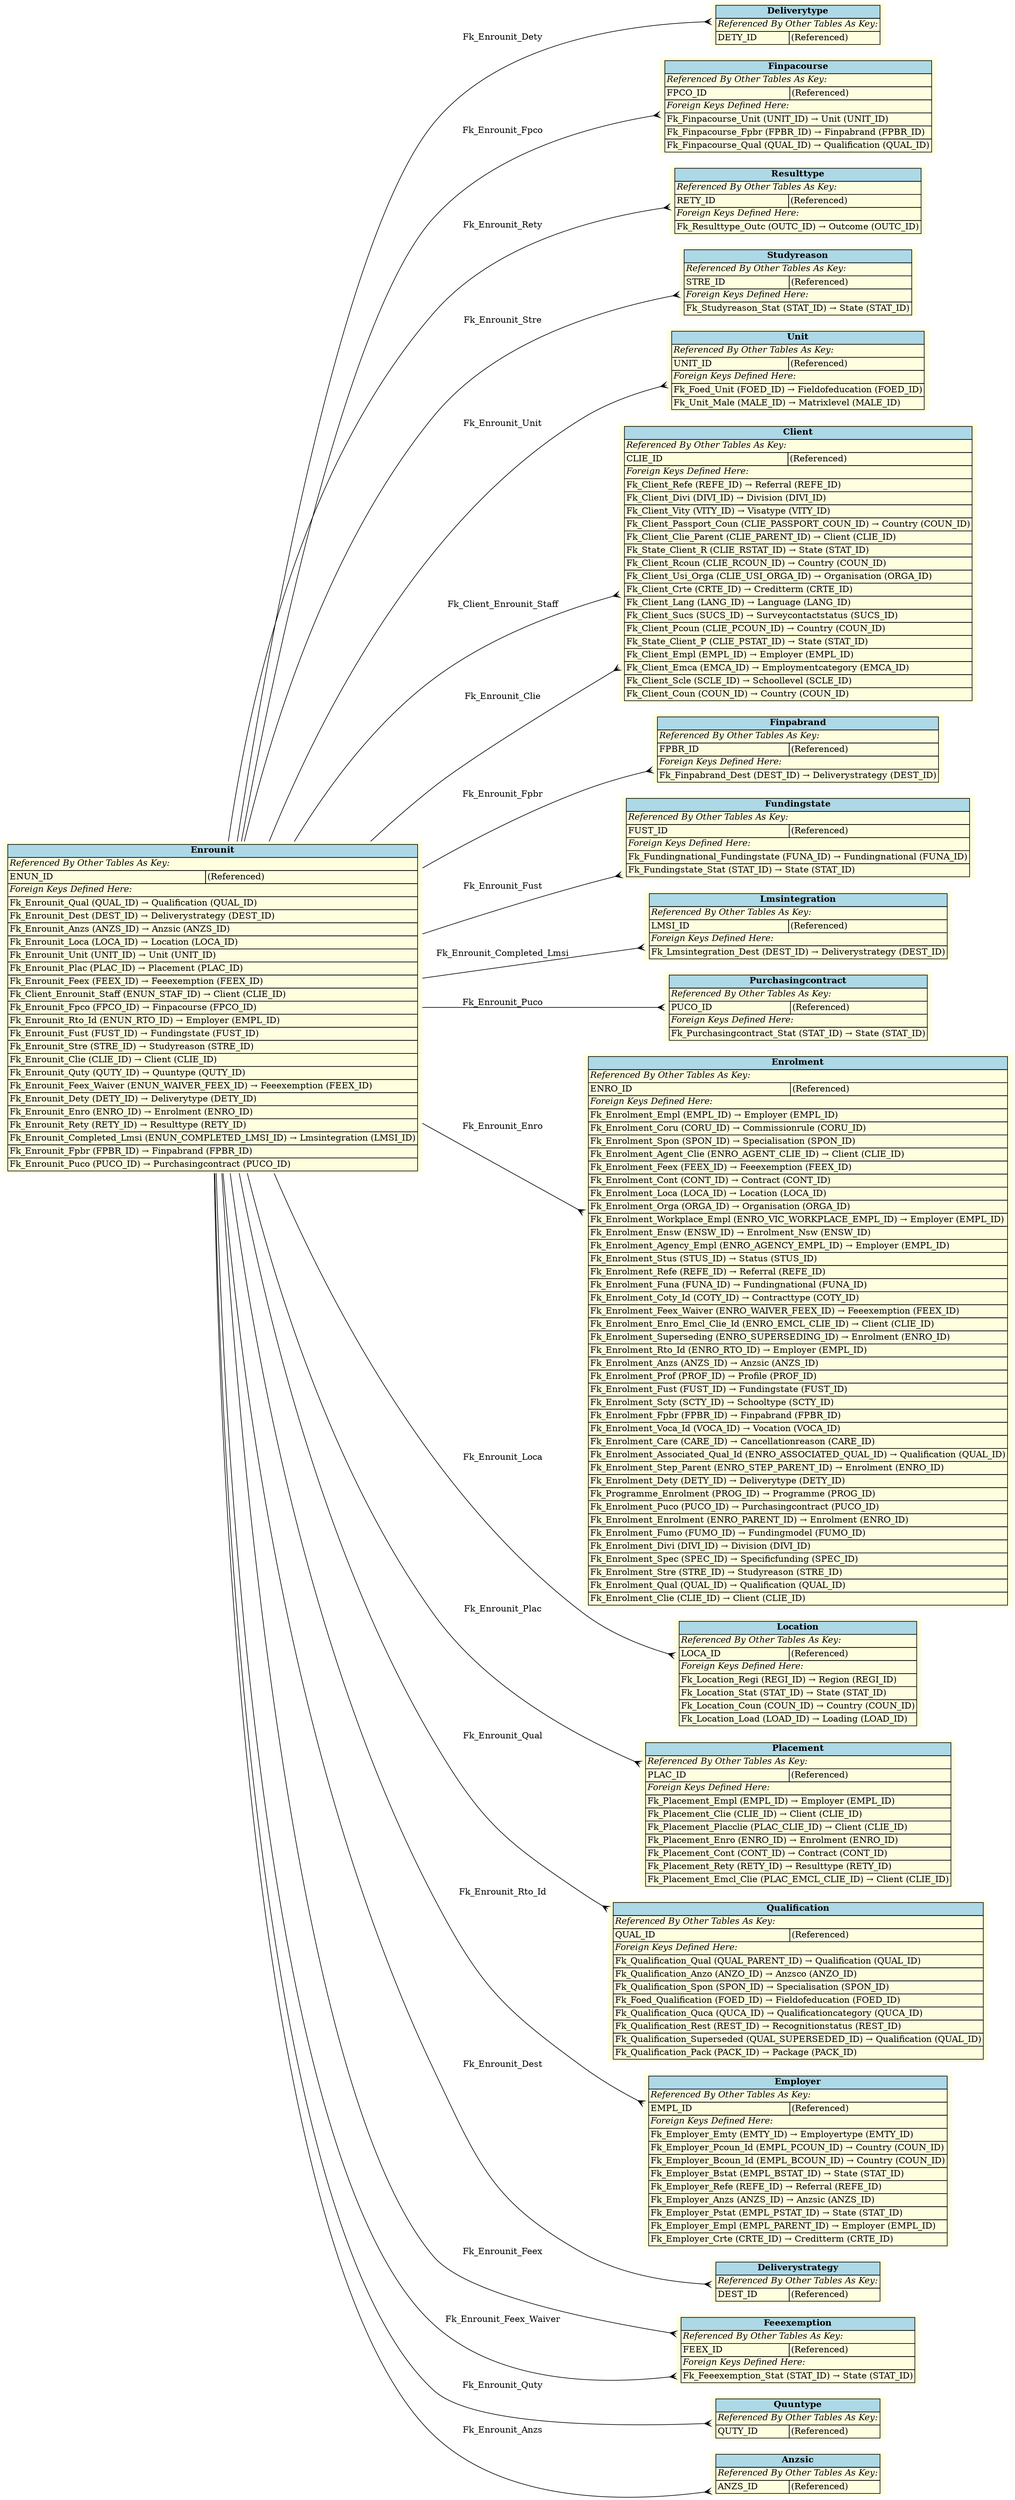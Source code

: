 digraph ERD {
  rankdir=LR;
  node [shape=plaintext, style=filled, fillcolor=lightyellow];
  edge [arrowhead=crow, arrowtail=none, dir=both, labelfontsize=10];

  "Deliverytype" [
    label=<
    <TABLE BORDER="0" CELLBORDER="1" CELLSPACING="0" BGCOLOR="lightyellow">
      <TR><TD COLSPAN="2" BGCOLOR="lightblue"><B>Deliverytype</B></TD></TR>
      <TR><TD COLSPAN="2" ALIGN="LEFT"><I>Referenced By Other Tables As Key:</I></TD></TR>
      <TR><TD ALIGN="LEFT">DETY_ID</TD><TD ALIGN="LEFT">(Referenced)</TD></TR>
    </TABLE>
    >
  ];

  "Finpacourse" [
    label=<
    <TABLE BORDER="0" CELLBORDER="1" CELLSPACING="0" BGCOLOR="lightyellow">
      <TR><TD COLSPAN="2" BGCOLOR="lightblue"><B>Finpacourse</B></TD></TR>
      <TR><TD COLSPAN="2" ALIGN="LEFT"><I>Referenced By Other Tables As Key:</I></TD></TR>
      <TR><TD ALIGN="LEFT">FPCO_ID</TD><TD ALIGN="LEFT">(Referenced)</TD></TR>
      <TR><TD COLSPAN="2" ALIGN="LEFT"><I>Foreign Keys Defined Here:</I></TD></TR>
      <TR><TD ALIGN="LEFT" COLSPAN="2">Fk_Finpacourse_Unit (UNIT_ID) &rarr; Unit (UNIT_ID)</TD></TR>
      <TR><TD ALIGN="LEFT" COLSPAN="2">Fk_Finpacourse_Fpbr (FPBR_ID) &rarr; Finpabrand (FPBR_ID)</TD></TR>
      <TR><TD ALIGN="LEFT" COLSPAN="2">Fk_Finpacourse_Qual (QUAL_ID) &rarr; Qualification (QUAL_ID)</TD></TR>
    </TABLE>
    >
  ];

  "Resulttype" [
    label=<
    <TABLE BORDER="0" CELLBORDER="1" CELLSPACING="0" BGCOLOR="lightyellow">
      <TR><TD COLSPAN="2" BGCOLOR="lightblue"><B>Resulttype</B></TD></TR>
      <TR><TD COLSPAN="2" ALIGN="LEFT"><I>Referenced By Other Tables As Key:</I></TD></TR>
      <TR><TD ALIGN="LEFT">RETY_ID</TD><TD ALIGN="LEFT">(Referenced)</TD></TR>
      <TR><TD COLSPAN="2" ALIGN="LEFT"><I>Foreign Keys Defined Here:</I></TD></TR>
      <TR><TD ALIGN="LEFT" COLSPAN="2">Fk_Resulttype_Outc (OUTC_ID) &rarr; Outcome (OUTC_ID)</TD></TR>
    </TABLE>
    >
  ];

  "Studyreason" [
    label=<
    <TABLE BORDER="0" CELLBORDER="1" CELLSPACING="0" BGCOLOR="lightyellow">
      <TR><TD COLSPAN="2" BGCOLOR="lightblue"><B>Studyreason</B></TD></TR>
      <TR><TD COLSPAN="2" ALIGN="LEFT"><I>Referenced By Other Tables As Key:</I></TD></TR>
      <TR><TD ALIGN="LEFT">STRE_ID</TD><TD ALIGN="LEFT">(Referenced)</TD></TR>
      <TR><TD COLSPAN="2" ALIGN="LEFT"><I>Foreign Keys Defined Here:</I></TD></TR>
      <TR><TD ALIGN="LEFT" COLSPAN="2">Fk_Studyreason_Stat (STAT_ID) &rarr; State (STAT_ID)</TD></TR>
    </TABLE>
    >
  ];

  "Unit" [
    label=<
    <TABLE BORDER="0" CELLBORDER="1" CELLSPACING="0" BGCOLOR="lightyellow">
      <TR><TD COLSPAN="2" BGCOLOR="lightblue"><B>Unit</B></TD></TR>
      <TR><TD COLSPAN="2" ALIGN="LEFT"><I>Referenced By Other Tables As Key:</I></TD></TR>
      <TR><TD ALIGN="LEFT">UNIT_ID</TD><TD ALIGN="LEFT">(Referenced)</TD></TR>
      <TR><TD COLSPAN="2" ALIGN="LEFT"><I>Foreign Keys Defined Here:</I></TD></TR>
      <TR><TD ALIGN="LEFT" COLSPAN="2">Fk_Foed_Unit (FOED_ID) &rarr; Fieldofeducation (FOED_ID)</TD></TR>
      <TR><TD ALIGN="LEFT" COLSPAN="2">Fk_Unit_Male (MALE_ID) &rarr; Matrixlevel (MALE_ID)</TD></TR>
    </TABLE>
    >
  ];

  "Client" [
    label=<
    <TABLE BORDER="0" CELLBORDER="1" CELLSPACING="0" BGCOLOR="lightyellow">
      <TR><TD COLSPAN="2" BGCOLOR="lightblue"><B>Client</B></TD></TR>
      <TR><TD COLSPAN="2" ALIGN="LEFT"><I>Referenced By Other Tables As Key:</I></TD></TR>
      <TR><TD ALIGN="LEFT">CLIE_ID</TD><TD ALIGN="LEFT">(Referenced)</TD></TR>
      <TR><TD COLSPAN="2" ALIGN="LEFT"><I>Foreign Keys Defined Here:</I></TD></TR>
      <TR><TD ALIGN="LEFT" COLSPAN="2">Fk_Client_Refe (REFE_ID) &rarr; Referral (REFE_ID)</TD></TR>
      <TR><TD ALIGN="LEFT" COLSPAN="2">Fk_Client_Divi (DIVI_ID) &rarr; Division (DIVI_ID)</TD></TR>
      <TR><TD ALIGN="LEFT" COLSPAN="2">Fk_Client_Vity (VITY_ID) &rarr; Visatype (VITY_ID)</TD></TR>
      <TR><TD ALIGN="LEFT" COLSPAN="2">Fk_Client_Passport_Coun (CLIE_PASSPORT_COUN_ID) &rarr; Country (COUN_ID)</TD></TR>
      <TR><TD ALIGN="LEFT" COLSPAN="2">Fk_Client_Clie_Parent (CLIE_PARENT_ID) &rarr; Client (CLIE_ID)</TD></TR>
      <TR><TD ALIGN="LEFT" COLSPAN="2">Fk_State_Client_R (CLIE_RSTAT_ID) &rarr; State (STAT_ID)</TD></TR>
      <TR><TD ALIGN="LEFT" COLSPAN="2">Fk_Client_Rcoun (CLIE_RCOUN_ID) &rarr; Country (COUN_ID)</TD></TR>
      <TR><TD ALIGN="LEFT" COLSPAN="2">Fk_Client_Usi_Orga (CLIE_USI_ORGA_ID) &rarr; Organisation (ORGA_ID)</TD></TR>
      <TR><TD ALIGN="LEFT" COLSPAN="2">Fk_Client_Crte (CRTE_ID) &rarr; Creditterm (CRTE_ID)</TD></TR>
      <TR><TD ALIGN="LEFT" COLSPAN="2">Fk_Client_Lang (LANG_ID) &rarr; Language (LANG_ID)</TD></TR>
      <TR><TD ALIGN="LEFT" COLSPAN="2">Fk_Client_Sucs (SUCS_ID) &rarr; Surveycontactstatus (SUCS_ID)</TD></TR>
      <TR><TD ALIGN="LEFT" COLSPAN="2">Fk_Client_Pcoun (CLIE_PCOUN_ID) &rarr; Country (COUN_ID)</TD></TR>
      <TR><TD ALIGN="LEFT" COLSPAN="2">Fk_State_Client_P (CLIE_PSTAT_ID) &rarr; State (STAT_ID)</TD></TR>
      <TR><TD ALIGN="LEFT" COLSPAN="2">Fk_Client_Empl (EMPL_ID) &rarr; Employer (EMPL_ID)</TD></TR>
      <TR><TD ALIGN="LEFT" COLSPAN="2">Fk_Client_Emca (EMCA_ID) &rarr; Employmentcategory (EMCA_ID)</TD></TR>
      <TR><TD ALIGN="LEFT" COLSPAN="2">Fk_Client_Scle (SCLE_ID) &rarr; Schoollevel (SCLE_ID)</TD></TR>
      <TR><TD ALIGN="LEFT" COLSPAN="2">Fk_Client_Coun (COUN_ID) &rarr; Country (COUN_ID)</TD></TR>
    </TABLE>
    >
  ];

  "Finpabrand" [
    label=<
    <TABLE BORDER="0" CELLBORDER="1" CELLSPACING="0" BGCOLOR="lightyellow">
      <TR><TD COLSPAN="2" BGCOLOR="lightblue"><B>Finpabrand</B></TD></TR>
      <TR><TD COLSPAN="2" ALIGN="LEFT"><I>Referenced By Other Tables As Key:</I></TD></TR>
      <TR><TD ALIGN="LEFT">FPBR_ID</TD><TD ALIGN="LEFT">(Referenced)</TD></TR>
      <TR><TD COLSPAN="2" ALIGN="LEFT"><I>Foreign Keys Defined Here:</I></TD></TR>
      <TR><TD ALIGN="LEFT" COLSPAN="2">Fk_Finpabrand_Dest (DEST_ID) &rarr; Deliverystrategy (DEST_ID)</TD></TR>
    </TABLE>
    >
  ];

  "Fundingstate" [
    label=<
    <TABLE BORDER="0" CELLBORDER="1" CELLSPACING="0" BGCOLOR="lightyellow">
      <TR><TD COLSPAN="2" BGCOLOR="lightblue"><B>Fundingstate</B></TD></TR>
      <TR><TD COLSPAN="2" ALIGN="LEFT"><I>Referenced By Other Tables As Key:</I></TD></TR>
      <TR><TD ALIGN="LEFT">FUST_ID</TD><TD ALIGN="LEFT">(Referenced)</TD></TR>
      <TR><TD COLSPAN="2" ALIGN="LEFT"><I>Foreign Keys Defined Here:</I></TD></TR>
      <TR><TD ALIGN="LEFT" COLSPAN="2">Fk_Fundingnational_Fundingstate (FUNA_ID) &rarr; Fundingnational (FUNA_ID)</TD></TR>
      <TR><TD ALIGN="LEFT" COLSPAN="2">Fk_Fundingstate_Stat (STAT_ID) &rarr; State (STAT_ID)</TD></TR>
    </TABLE>
    >
  ];

  "Lmsintegration" [
    label=<
    <TABLE BORDER="0" CELLBORDER="1" CELLSPACING="0" BGCOLOR="lightyellow">
      <TR><TD COLSPAN="2" BGCOLOR="lightblue"><B>Lmsintegration</B></TD></TR>
      <TR><TD COLSPAN="2" ALIGN="LEFT"><I>Referenced By Other Tables As Key:</I></TD></TR>
      <TR><TD ALIGN="LEFT">LMSI_ID</TD><TD ALIGN="LEFT">(Referenced)</TD></TR>
      <TR><TD COLSPAN="2" ALIGN="LEFT"><I>Foreign Keys Defined Here:</I></TD></TR>
      <TR><TD ALIGN="LEFT" COLSPAN="2">Fk_Lmsintegration_Dest (DEST_ID) &rarr; Deliverystrategy (DEST_ID)</TD></TR>
    </TABLE>
    >
  ];

  "Purchasingcontract" [
    label=<
    <TABLE BORDER="0" CELLBORDER="1" CELLSPACING="0" BGCOLOR="lightyellow">
      <TR><TD COLSPAN="2" BGCOLOR="lightblue"><B>Purchasingcontract</B></TD></TR>
      <TR><TD COLSPAN="2" ALIGN="LEFT"><I>Referenced By Other Tables As Key:</I></TD></TR>
      <TR><TD ALIGN="LEFT">PUCO_ID</TD><TD ALIGN="LEFT">(Referenced)</TD></TR>
      <TR><TD COLSPAN="2" ALIGN="LEFT"><I>Foreign Keys Defined Here:</I></TD></TR>
      <TR><TD ALIGN="LEFT" COLSPAN="2">Fk_Purchasingcontract_Stat (STAT_ID) &rarr; State (STAT_ID)</TD></TR>
    </TABLE>
    >
  ];

  "Enrounit" [
    label=<
    <TABLE BORDER="0" CELLBORDER="1" CELLSPACING="0" BGCOLOR="lightyellow">
      <TR><TD COLSPAN="2" BGCOLOR="lightblue"><B>Enrounit</B></TD></TR>
      <TR><TD COLSPAN="2" ALIGN="LEFT"><I>Referenced By Other Tables As Key:</I></TD></TR>
      <TR><TD ALIGN="LEFT">ENUN_ID</TD><TD ALIGN="LEFT">(Referenced)</TD></TR>
      <TR><TD COLSPAN="2" ALIGN="LEFT"><I>Foreign Keys Defined Here:</I></TD></TR>
      <TR><TD ALIGN="LEFT" COLSPAN="2">Fk_Enrounit_Qual (QUAL_ID) &rarr; Qualification (QUAL_ID)</TD></TR>
      <TR><TD ALIGN="LEFT" COLSPAN="2">Fk_Enrounit_Dest (DEST_ID) &rarr; Deliverystrategy (DEST_ID)</TD></TR>
      <TR><TD ALIGN="LEFT" COLSPAN="2">Fk_Enrounit_Anzs (ANZS_ID) &rarr; Anzsic (ANZS_ID)</TD></TR>
      <TR><TD ALIGN="LEFT" COLSPAN="2">Fk_Enrounit_Loca (LOCA_ID) &rarr; Location (LOCA_ID)</TD></TR>
      <TR><TD ALIGN="LEFT" COLSPAN="2">Fk_Enrounit_Unit (UNIT_ID) &rarr; Unit (UNIT_ID)</TD></TR>
      <TR><TD ALIGN="LEFT" COLSPAN="2">Fk_Enrounit_Plac (PLAC_ID) &rarr; Placement (PLAC_ID)</TD></TR>
      <TR><TD ALIGN="LEFT" COLSPAN="2">Fk_Enrounit_Feex (FEEX_ID) &rarr; Feeexemption (FEEX_ID)</TD></TR>
      <TR><TD ALIGN="LEFT" COLSPAN="2">Fk_Client_Enrounit_Staff (ENUN_STAF_ID) &rarr; Client (CLIE_ID)</TD></TR>
      <TR><TD ALIGN="LEFT" COLSPAN="2">Fk_Enrounit_Fpco (FPCO_ID) &rarr; Finpacourse (FPCO_ID)</TD></TR>
      <TR><TD ALIGN="LEFT" COLSPAN="2">Fk_Enrounit_Rto_Id (ENUN_RTO_ID) &rarr; Employer (EMPL_ID)</TD></TR>
      <TR><TD ALIGN="LEFT" COLSPAN="2">Fk_Enrounit_Fust (FUST_ID) &rarr; Fundingstate (FUST_ID)</TD></TR>
      <TR><TD ALIGN="LEFT" COLSPAN="2">Fk_Enrounit_Stre (STRE_ID) &rarr; Studyreason (STRE_ID)</TD></TR>
      <TR><TD ALIGN="LEFT" COLSPAN="2">Fk_Enrounit_Clie (CLIE_ID) &rarr; Client (CLIE_ID)</TD></TR>
      <TR><TD ALIGN="LEFT" COLSPAN="2">Fk_Enrounit_Quty (QUTY_ID) &rarr; Quuntype (QUTY_ID)</TD></TR>
      <TR><TD ALIGN="LEFT" COLSPAN="2">Fk_Enrounit_Feex_Waiver (ENUN_WAIVER_FEEX_ID) &rarr; Feeexemption (FEEX_ID)</TD></TR>
      <TR><TD ALIGN="LEFT" COLSPAN="2">Fk_Enrounit_Dety (DETY_ID) &rarr; Deliverytype (DETY_ID)</TD></TR>
      <TR><TD ALIGN="LEFT" COLSPAN="2">Fk_Enrounit_Enro (ENRO_ID) &rarr; Enrolment (ENRO_ID)</TD></TR>
      <TR><TD ALIGN="LEFT" COLSPAN="2">Fk_Enrounit_Rety (RETY_ID) &rarr; Resulttype (RETY_ID)</TD></TR>
      <TR><TD ALIGN="LEFT" COLSPAN="2">Fk_Enrounit_Completed_Lmsi (ENUN_COMPLETED_LMSI_ID) &rarr; Lmsintegration (LMSI_ID)</TD></TR>
      <TR><TD ALIGN="LEFT" COLSPAN="2">Fk_Enrounit_Fpbr (FPBR_ID) &rarr; Finpabrand (FPBR_ID)</TD></TR>
      <TR><TD ALIGN="LEFT" COLSPAN="2">Fk_Enrounit_Puco (PUCO_ID) &rarr; Purchasingcontract (PUCO_ID)</TD></TR>
    </TABLE>
    >
  ];

  "Enrolment" [
    label=<
    <TABLE BORDER="0" CELLBORDER="1" CELLSPACING="0" BGCOLOR="lightyellow">
      <TR><TD COLSPAN="2" BGCOLOR="lightblue"><B>Enrolment</B></TD></TR>
      <TR><TD COLSPAN="2" ALIGN="LEFT"><I>Referenced By Other Tables As Key:</I></TD></TR>
      <TR><TD ALIGN="LEFT">ENRO_ID</TD><TD ALIGN="LEFT">(Referenced)</TD></TR>
      <TR><TD COLSPAN="2" ALIGN="LEFT"><I>Foreign Keys Defined Here:</I></TD></TR>
      <TR><TD ALIGN="LEFT" COLSPAN="2">Fk_Enrolment_Empl (EMPL_ID) &rarr; Employer (EMPL_ID)</TD></TR>
      <TR><TD ALIGN="LEFT" COLSPAN="2">Fk_Enrolment_Coru (CORU_ID) &rarr; Commissionrule (CORU_ID)</TD></TR>
      <TR><TD ALIGN="LEFT" COLSPAN="2">Fk_Enrolment_Spon (SPON_ID) &rarr; Specialisation (SPON_ID)</TD></TR>
      <TR><TD ALIGN="LEFT" COLSPAN="2">Fk_Enrolment_Agent_Clie (ENRO_AGENT_CLIE_ID) &rarr; Client (CLIE_ID)</TD></TR>
      <TR><TD ALIGN="LEFT" COLSPAN="2">Fk_Enrolment_Feex (FEEX_ID) &rarr; Feeexemption (FEEX_ID)</TD></TR>
      <TR><TD ALIGN="LEFT" COLSPAN="2">Fk_Enrolment_Cont (CONT_ID) &rarr; Contract (CONT_ID)</TD></TR>
      <TR><TD ALIGN="LEFT" COLSPAN="2">Fk_Enrolment_Loca (LOCA_ID) &rarr; Location (LOCA_ID)</TD></TR>
      <TR><TD ALIGN="LEFT" COLSPAN="2">Fk_Enrolment_Orga (ORGA_ID) &rarr; Organisation (ORGA_ID)</TD></TR>
      <TR><TD ALIGN="LEFT" COLSPAN="2">Fk_Enrolment_Workplace_Empl (ENRO_VIC_WORKPLACE_EMPL_ID) &rarr; Employer (EMPL_ID)</TD></TR>
      <TR><TD ALIGN="LEFT" COLSPAN="2">Fk_Enrolment_Ensw (ENSW_ID) &rarr; Enrolment_Nsw (ENSW_ID)</TD></TR>
      <TR><TD ALIGN="LEFT" COLSPAN="2">Fk_Enrolment_Agency_Empl (ENRO_AGENCY_EMPL_ID) &rarr; Employer (EMPL_ID)</TD></TR>
      <TR><TD ALIGN="LEFT" COLSPAN="2">Fk_Enrolment_Stus (STUS_ID) &rarr; Status (STUS_ID)</TD></TR>
      <TR><TD ALIGN="LEFT" COLSPAN="2">Fk_Enrolment_Refe (REFE_ID) &rarr; Referral (REFE_ID)</TD></TR>
      <TR><TD ALIGN="LEFT" COLSPAN="2">Fk_Enrolment_Funa (FUNA_ID) &rarr; Fundingnational (FUNA_ID)</TD></TR>
      <TR><TD ALIGN="LEFT" COLSPAN="2">Fk_Enrolment_Coty_Id (COTY_ID) &rarr; Contracttype (COTY_ID)</TD></TR>
      <TR><TD ALIGN="LEFT" COLSPAN="2">Fk_Enrolment_Feex_Waiver (ENRO_WAIVER_FEEX_ID) &rarr; Feeexemption (FEEX_ID)</TD></TR>
      <TR><TD ALIGN="LEFT" COLSPAN="2">Fk_Enrolment_Enro_Emcl_Clie_Id (ENRO_EMCL_CLIE_ID) &rarr; Client (CLIE_ID)</TD></TR>
      <TR><TD ALIGN="LEFT" COLSPAN="2">Fk_Enrolment_Superseding (ENRO_SUPERSEDING_ID) &rarr; Enrolment (ENRO_ID)</TD></TR>
      <TR><TD ALIGN="LEFT" COLSPAN="2">Fk_Enrolment_Rto_Id (ENRO_RTO_ID) &rarr; Employer (EMPL_ID)</TD></TR>
      <TR><TD ALIGN="LEFT" COLSPAN="2">Fk_Enrolment_Anzs (ANZS_ID) &rarr; Anzsic (ANZS_ID)</TD></TR>
      <TR><TD ALIGN="LEFT" COLSPAN="2">Fk_Enrolment_Prof (PROF_ID) &rarr; Profile (PROF_ID)</TD></TR>
      <TR><TD ALIGN="LEFT" COLSPAN="2">Fk_Enrolment_Fust (FUST_ID) &rarr; Fundingstate (FUST_ID)</TD></TR>
      <TR><TD ALIGN="LEFT" COLSPAN="2">Fk_Enrolment_Scty (SCTY_ID) &rarr; Schooltype (SCTY_ID)</TD></TR>
      <TR><TD ALIGN="LEFT" COLSPAN="2">Fk_Enrolment_Fpbr (FPBR_ID) &rarr; Finpabrand (FPBR_ID)</TD></TR>
      <TR><TD ALIGN="LEFT" COLSPAN="2">Fk_Enrolment_Voca_Id (VOCA_ID) &rarr; Vocation (VOCA_ID)</TD></TR>
      <TR><TD ALIGN="LEFT" COLSPAN="2">Fk_Enrolment_Care (CARE_ID) &rarr; Cancellationreason (CARE_ID)</TD></TR>
      <TR><TD ALIGN="LEFT" COLSPAN="2">Fk_Enrolment_Associated_Qual_Id (ENRO_ASSOCIATED_QUAL_ID) &rarr; Qualification (QUAL_ID)</TD></TR>
      <TR><TD ALIGN="LEFT" COLSPAN="2">Fk_Enrolment_Step_Parent (ENRO_STEP_PARENT_ID) &rarr; Enrolment (ENRO_ID)</TD></TR>
      <TR><TD ALIGN="LEFT" COLSPAN="2">Fk_Enrolment_Dety (DETY_ID) &rarr; Deliverytype (DETY_ID)</TD></TR>
      <TR><TD ALIGN="LEFT" COLSPAN="2">Fk_Programme_Enrolment (PROG_ID) &rarr; Programme (PROG_ID)</TD></TR>
      <TR><TD ALIGN="LEFT" COLSPAN="2">Fk_Enrolment_Puco (PUCO_ID) &rarr; Purchasingcontract (PUCO_ID)</TD></TR>
      <TR><TD ALIGN="LEFT" COLSPAN="2">Fk_Enrolment_Enrolment (ENRO_PARENT_ID) &rarr; Enrolment (ENRO_ID)</TD></TR>
      <TR><TD ALIGN="LEFT" COLSPAN="2">Fk_Enrolment_Fumo (FUMO_ID) &rarr; Fundingmodel (FUMO_ID)</TD></TR>
      <TR><TD ALIGN="LEFT" COLSPAN="2">Fk_Enrolment_Divi (DIVI_ID) &rarr; Division (DIVI_ID)</TD></TR>
      <TR><TD ALIGN="LEFT" COLSPAN="2">Fk_Enrolment_Spec (SPEC_ID) &rarr; Specificfunding (SPEC_ID)</TD></TR>
      <TR><TD ALIGN="LEFT" COLSPAN="2">Fk_Enrolment_Stre (STRE_ID) &rarr; Studyreason (STRE_ID)</TD></TR>
      <TR><TD ALIGN="LEFT" COLSPAN="2">Fk_Enrolment_Qual (QUAL_ID) &rarr; Qualification (QUAL_ID)</TD></TR>
      <TR><TD ALIGN="LEFT" COLSPAN="2">Fk_Enrolment_Clie (CLIE_ID) &rarr; Client (CLIE_ID)</TD></TR>
    </TABLE>
    >
  ];

  "Location" [
    label=<
    <TABLE BORDER="0" CELLBORDER="1" CELLSPACING="0" BGCOLOR="lightyellow">
      <TR><TD COLSPAN="2" BGCOLOR="lightblue"><B>Location</B></TD></TR>
      <TR><TD COLSPAN="2" ALIGN="LEFT"><I>Referenced By Other Tables As Key:</I></TD></TR>
      <TR><TD ALIGN="LEFT">LOCA_ID</TD><TD ALIGN="LEFT">(Referenced)</TD></TR>
      <TR><TD COLSPAN="2" ALIGN="LEFT"><I>Foreign Keys Defined Here:</I></TD></TR>
      <TR><TD ALIGN="LEFT" COLSPAN="2">Fk_Location_Regi (REGI_ID) &rarr; Region (REGI_ID)</TD></TR>
      <TR><TD ALIGN="LEFT" COLSPAN="2">Fk_Location_Stat (STAT_ID) &rarr; State (STAT_ID)</TD></TR>
      <TR><TD ALIGN="LEFT" COLSPAN="2">Fk_Location_Coun (COUN_ID) &rarr; Country (COUN_ID)</TD></TR>
      <TR><TD ALIGN="LEFT" COLSPAN="2">Fk_Location_Load (LOAD_ID) &rarr; Loading (LOAD_ID)</TD></TR>
    </TABLE>
    >
  ];

  "Placement" [
    label=<
    <TABLE BORDER="0" CELLBORDER="1" CELLSPACING="0" BGCOLOR="lightyellow">
      <TR><TD COLSPAN="2" BGCOLOR="lightblue"><B>Placement</B></TD></TR>
      <TR><TD COLSPAN="2" ALIGN="LEFT"><I>Referenced By Other Tables As Key:</I></TD></TR>
      <TR><TD ALIGN="LEFT">PLAC_ID</TD><TD ALIGN="LEFT">(Referenced)</TD></TR>
      <TR><TD COLSPAN="2" ALIGN="LEFT"><I>Foreign Keys Defined Here:</I></TD></TR>
      <TR><TD ALIGN="LEFT" COLSPAN="2">Fk_Placement_Empl (EMPL_ID) &rarr; Employer (EMPL_ID)</TD></TR>
      <TR><TD ALIGN="LEFT" COLSPAN="2">Fk_Placement_Clie (CLIE_ID) &rarr; Client (CLIE_ID)</TD></TR>
      <TR><TD ALIGN="LEFT" COLSPAN="2">Fk_Placement_Placclie (PLAC_CLIE_ID) &rarr; Client (CLIE_ID)</TD></TR>
      <TR><TD ALIGN="LEFT" COLSPAN="2">Fk_Placement_Enro (ENRO_ID) &rarr; Enrolment (ENRO_ID)</TD></TR>
      <TR><TD ALIGN="LEFT" COLSPAN="2">Fk_Placement_Cont (CONT_ID) &rarr; Contract (CONT_ID)</TD></TR>
      <TR><TD ALIGN="LEFT" COLSPAN="2">Fk_Placement_Rety (RETY_ID) &rarr; Resulttype (RETY_ID)</TD></TR>
      <TR><TD ALIGN="LEFT" COLSPAN="2">Fk_Placement_Emcl_Clie (PLAC_EMCL_CLIE_ID) &rarr; Client (CLIE_ID)</TD></TR>
    </TABLE>
    >
  ];

  "Qualification" [
    label=<
    <TABLE BORDER="0" CELLBORDER="1" CELLSPACING="0" BGCOLOR="lightyellow">
      <TR><TD COLSPAN="2" BGCOLOR="lightblue"><B>Qualification</B></TD></TR>
      <TR><TD COLSPAN="2" ALIGN="LEFT"><I>Referenced By Other Tables As Key:</I></TD></TR>
      <TR><TD ALIGN="LEFT">QUAL_ID</TD><TD ALIGN="LEFT">(Referenced)</TD></TR>
      <TR><TD COLSPAN="2" ALIGN="LEFT"><I>Foreign Keys Defined Here:</I></TD></TR>
      <TR><TD ALIGN="LEFT" COLSPAN="2">Fk_Qualification_Qual (QUAL_PARENT_ID) &rarr; Qualification (QUAL_ID)</TD></TR>
      <TR><TD ALIGN="LEFT" COLSPAN="2">Fk_Qualification_Anzo (ANZO_ID) &rarr; Anzsco (ANZO_ID)</TD></TR>
      <TR><TD ALIGN="LEFT" COLSPAN="2">Fk_Qualification_Spon (SPON_ID) &rarr; Specialisation (SPON_ID)</TD></TR>
      <TR><TD ALIGN="LEFT" COLSPAN="2">Fk_Foed_Qualification (FOED_ID) &rarr; Fieldofeducation (FOED_ID)</TD></TR>
      <TR><TD ALIGN="LEFT" COLSPAN="2">Fk_Qualification_Quca (QUCA_ID) &rarr; Qualificationcategory (QUCA_ID)</TD></TR>
      <TR><TD ALIGN="LEFT" COLSPAN="2">Fk_Qualification_Rest (REST_ID) &rarr; Recognitionstatus (REST_ID)</TD></TR>
      <TR><TD ALIGN="LEFT" COLSPAN="2">Fk_Qualification_Superseded (QUAL_SUPERSEDED_ID) &rarr; Qualification (QUAL_ID)</TD></TR>
      <TR><TD ALIGN="LEFT" COLSPAN="2">Fk_Qualification_Pack (PACK_ID) &rarr; Package (PACK_ID)</TD></TR>
    </TABLE>
    >
  ];

  "Employer" [
    label=<
    <TABLE BORDER="0" CELLBORDER="1" CELLSPACING="0" BGCOLOR="lightyellow">
      <TR><TD COLSPAN="2" BGCOLOR="lightblue"><B>Employer</B></TD></TR>
      <TR><TD COLSPAN="2" ALIGN="LEFT"><I>Referenced By Other Tables As Key:</I></TD></TR>
      <TR><TD ALIGN="LEFT">EMPL_ID</TD><TD ALIGN="LEFT">(Referenced)</TD></TR>
      <TR><TD COLSPAN="2" ALIGN="LEFT"><I>Foreign Keys Defined Here:</I></TD></TR>
      <TR><TD ALIGN="LEFT" COLSPAN="2">Fk_Employer_Emty (EMTY_ID) &rarr; Employertype (EMTY_ID)</TD></TR>
      <TR><TD ALIGN="LEFT" COLSPAN="2">Fk_Employer_Pcoun_Id (EMPL_PCOUN_ID) &rarr; Country (COUN_ID)</TD></TR>
      <TR><TD ALIGN="LEFT" COLSPAN="2">Fk_Employer_Bcoun_Id (EMPL_BCOUN_ID) &rarr; Country (COUN_ID)</TD></TR>
      <TR><TD ALIGN="LEFT" COLSPAN="2">Fk_Employer_Bstat (EMPL_BSTAT_ID) &rarr; State (STAT_ID)</TD></TR>
      <TR><TD ALIGN="LEFT" COLSPAN="2">Fk_Employer_Refe (REFE_ID) &rarr; Referral (REFE_ID)</TD></TR>
      <TR><TD ALIGN="LEFT" COLSPAN="2">Fk_Employer_Anzs (ANZS_ID) &rarr; Anzsic (ANZS_ID)</TD></TR>
      <TR><TD ALIGN="LEFT" COLSPAN="2">Fk_Employer_Pstat (EMPL_PSTAT_ID) &rarr; State (STAT_ID)</TD></TR>
      <TR><TD ALIGN="LEFT" COLSPAN="2">Fk_Employer_Empl (EMPL_PARENT_ID) &rarr; Employer (EMPL_ID)</TD></TR>
      <TR><TD ALIGN="LEFT" COLSPAN="2">Fk_Employer_Crte (CRTE_ID) &rarr; Creditterm (CRTE_ID)</TD></TR>
    </TABLE>
    >
  ];

  "Deliverystrategy" [
    label=<
    <TABLE BORDER="0" CELLBORDER="1" CELLSPACING="0" BGCOLOR="lightyellow">
      <TR><TD COLSPAN="2" BGCOLOR="lightblue"><B>Deliverystrategy</B></TD></TR>
      <TR><TD COLSPAN="2" ALIGN="LEFT"><I>Referenced By Other Tables As Key:</I></TD></TR>
      <TR><TD ALIGN="LEFT">DEST_ID</TD><TD ALIGN="LEFT">(Referenced)</TD></TR>
    </TABLE>
    >
  ];

  "Feeexemption" [
    label=<
    <TABLE BORDER="0" CELLBORDER="1" CELLSPACING="0" BGCOLOR="lightyellow">
      <TR><TD COLSPAN="2" BGCOLOR="lightblue"><B>Feeexemption</B></TD></TR>
      <TR><TD COLSPAN="2" ALIGN="LEFT"><I>Referenced By Other Tables As Key:</I></TD></TR>
      <TR><TD ALIGN="LEFT">FEEX_ID</TD><TD ALIGN="LEFT">(Referenced)</TD></TR>
      <TR><TD COLSPAN="2" ALIGN="LEFT"><I>Foreign Keys Defined Here:</I></TD></TR>
      <TR><TD ALIGN="LEFT" COLSPAN="2">Fk_Feeexemption_Stat (STAT_ID) &rarr; State (STAT_ID)</TD></TR>
    </TABLE>
    >
  ];

  "Quuntype" [
    label=<
    <TABLE BORDER="0" CELLBORDER="1" CELLSPACING="0" BGCOLOR="lightyellow">
      <TR><TD COLSPAN="2" BGCOLOR="lightblue"><B>Quuntype</B></TD></TR>
      <TR><TD COLSPAN="2" ALIGN="LEFT"><I>Referenced By Other Tables As Key:</I></TD></TR>
      <TR><TD ALIGN="LEFT">QUTY_ID</TD><TD ALIGN="LEFT">(Referenced)</TD></TR>
    </TABLE>
    >
  ];

  "Anzsic" [
    label=<
    <TABLE BORDER="0" CELLBORDER="1" CELLSPACING="0" BGCOLOR="lightyellow">
      <TR><TD COLSPAN="2" BGCOLOR="lightblue"><B>Anzsic</B></TD></TR>
      <TR><TD COLSPAN="2" ALIGN="LEFT"><I>Referenced By Other Tables As Key:</I></TD></TR>
      <TR><TD ALIGN="LEFT">ANZS_ID</TD><TD ALIGN="LEFT">(Referenced)</TD></TR>
    </TABLE>
    >
  ];

  "Enrounit" -> "Anzsic" [label=" Fk_Enrounit_Anzs "];
  "Enrounit" -> "Client" [label=" Fk_Client_Enrounit_Staff "];
  "Enrounit" -> "Client" [label=" Fk_Enrounit_Clie "];
  "Enrounit" -> "Deliverystrategy" [label=" Fk_Enrounit_Dest "];
  "Enrounit" -> "Deliverytype" [label=" Fk_Enrounit_Dety "];
  "Enrounit" -> "Employer" [label=" Fk_Enrounit_Rto_Id "];
  "Enrounit" -> "Enrolment" [label=" Fk_Enrounit_Enro "];
  "Enrounit" -> "Feeexemption" [label=" Fk_Enrounit_Feex "];
  "Enrounit" -> "Feeexemption" [label=" Fk_Enrounit_Feex_Waiver "];
  "Enrounit" -> "Finpabrand" [label=" Fk_Enrounit_Fpbr "];
  "Enrounit" -> "Finpacourse" [label=" Fk_Enrounit_Fpco "];
  "Enrounit" -> "Fundingstate" [label=" Fk_Enrounit_Fust "];
  "Enrounit" -> "Lmsintegration" [label=" Fk_Enrounit_Completed_Lmsi "];
  "Enrounit" -> "Location" [label=" Fk_Enrounit_Loca "];
  "Enrounit" -> "Placement" [label=" Fk_Enrounit_Plac "];
  "Enrounit" -> "Purchasingcontract" [label=" Fk_Enrounit_Puco "];
  "Enrounit" -> "Qualification" [label=" Fk_Enrounit_Qual "];
  "Enrounit" -> "Quuntype" [label=" Fk_Enrounit_Quty "];
  "Enrounit" -> "Resulttype" [label=" Fk_Enrounit_Rety "];
  "Enrounit" -> "Studyreason" [label=" Fk_Enrounit_Stre "];
  "Enrounit" -> "Unit" [label=" Fk_Enrounit_Unit "];
}
